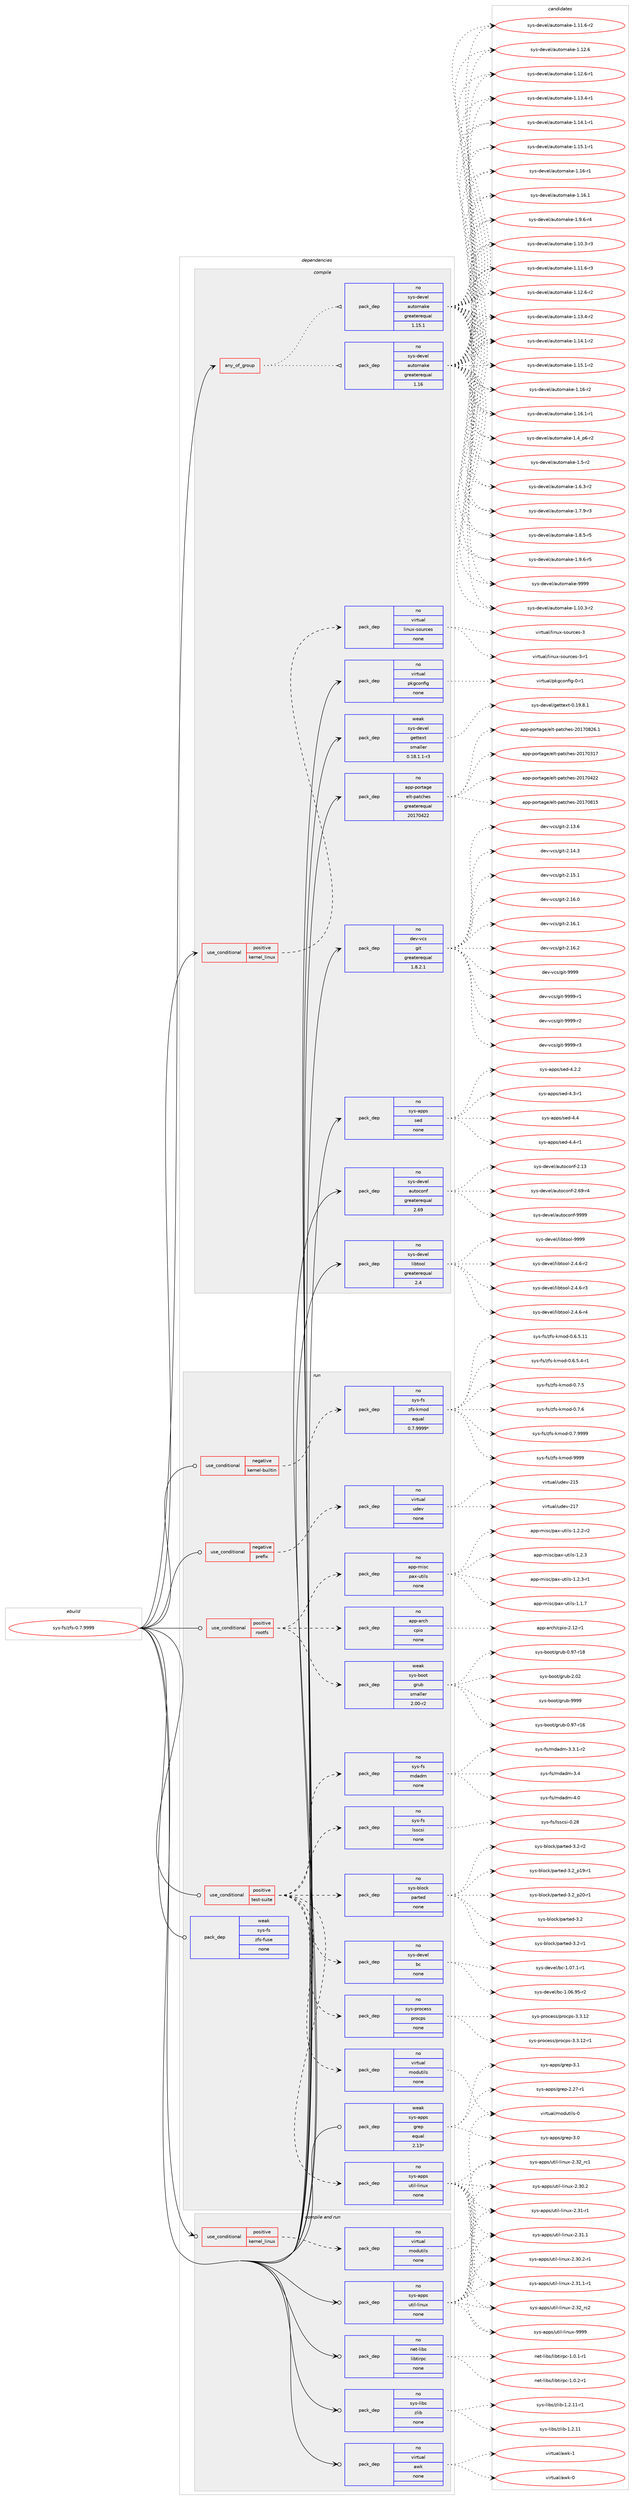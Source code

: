 digraph prolog {

# *************
# Graph options
# *************

newrank=true;
concentrate=true;
compound=true;
graph [rankdir=LR,fontname=Helvetica,fontsize=10,ranksep=1.5];#, ranksep=2.5, nodesep=0.2];
edge  [arrowhead=vee];
node  [fontname=Helvetica,fontsize=10];

# **********
# The ebuild
# **********

subgraph cluster_leftcol {
color=gray;
rank=same;
label=<<i>ebuild</i>>;
id [label="sys-fs/zfs-0.7.9999", color=red, width=4, href="../sys-fs/zfs-0.7.9999.svg"];
}

# ****************
# The dependencies
# ****************

subgraph cluster_midcol {
color=gray;
label=<<i>dependencies</i>>;
subgraph cluster_compile {
fillcolor="#eeeeee";
style=filled;
label=<<i>compile</i>>;
subgraph any49 {
dependency6615 [label=<<TABLE BORDER="0" CELLBORDER="1" CELLSPACING="0" CELLPADDING="4"><TR><TD CELLPADDING="10">any_of_group</TD></TR></TABLE>>, shape=none, color=red];subgraph pack5903 {
dependency6616 [label=<<TABLE BORDER="0" CELLBORDER="1" CELLSPACING="0" CELLPADDING="4" WIDTH="220"><TR><TD ROWSPAN="6" CELLPADDING="30">pack_dep</TD></TR><TR><TD WIDTH="110">no</TD></TR><TR><TD>sys-devel</TD></TR><TR><TD>automake</TD></TR><TR><TD>greaterequal</TD></TR><TR><TD>1.16</TD></TR></TABLE>>, shape=none, color=blue];
}
dependency6615:e -> dependency6616:w [weight=20,style="dotted",arrowhead="oinv"];
subgraph pack5904 {
dependency6617 [label=<<TABLE BORDER="0" CELLBORDER="1" CELLSPACING="0" CELLPADDING="4" WIDTH="220"><TR><TD ROWSPAN="6" CELLPADDING="30">pack_dep</TD></TR><TR><TD WIDTH="110">no</TD></TR><TR><TD>sys-devel</TD></TR><TR><TD>automake</TD></TR><TR><TD>greaterequal</TD></TR><TR><TD>1.15.1</TD></TR></TABLE>>, shape=none, color=blue];
}
dependency6615:e -> dependency6617:w [weight=20,style="dotted",arrowhead="oinv"];
}
id:e -> dependency6615:w [weight=20,style="solid",arrowhead="vee"];
subgraph cond664 {
dependency6618 [label=<<TABLE BORDER="0" CELLBORDER="1" CELLSPACING="0" CELLPADDING="4"><TR><TD ROWSPAN="3" CELLPADDING="10">use_conditional</TD></TR><TR><TD>positive</TD></TR><TR><TD>kernel_linux</TD></TR></TABLE>>, shape=none, color=red];
subgraph pack5905 {
dependency6619 [label=<<TABLE BORDER="0" CELLBORDER="1" CELLSPACING="0" CELLPADDING="4" WIDTH="220"><TR><TD ROWSPAN="6" CELLPADDING="30">pack_dep</TD></TR><TR><TD WIDTH="110">no</TD></TR><TR><TD>virtual</TD></TR><TR><TD>linux-sources</TD></TR><TR><TD>none</TD></TR><TR><TD></TD></TR></TABLE>>, shape=none, color=blue];
}
dependency6618:e -> dependency6619:w [weight=20,style="dashed",arrowhead="vee"];
}
id:e -> dependency6618:w [weight=20,style="solid",arrowhead="vee"];
subgraph pack5906 {
dependency6620 [label=<<TABLE BORDER="0" CELLBORDER="1" CELLSPACING="0" CELLPADDING="4" WIDTH="220"><TR><TD ROWSPAN="6" CELLPADDING="30">pack_dep</TD></TR><TR><TD WIDTH="110">no</TD></TR><TR><TD>app-portage</TD></TR><TR><TD>elt-patches</TD></TR><TR><TD>greaterequal</TD></TR><TR><TD>20170422</TD></TR></TABLE>>, shape=none, color=blue];
}
id:e -> dependency6620:w [weight=20,style="solid",arrowhead="vee"];
subgraph pack5907 {
dependency6621 [label=<<TABLE BORDER="0" CELLBORDER="1" CELLSPACING="0" CELLPADDING="4" WIDTH="220"><TR><TD ROWSPAN="6" CELLPADDING="30">pack_dep</TD></TR><TR><TD WIDTH="110">no</TD></TR><TR><TD>dev-vcs</TD></TR><TR><TD>git</TD></TR><TR><TD>greaterequal</TD></TR><TR><TD>1.8.2.1</TD></TR></TABLE>>, shape=none, color=blue];
}
id:e -> dependency6621:w [weight=20,style="solid",arrowhead="vee"];
subgraph pack5908 {
dependency6622 [label=<<TABLE BORDER="0" CELLBORDER="1" CELLSPACING="0" CELLPADDING="4" WIDTH="220"><TR><TD ROWSPAN="6" CELLPADDING="30">pack_dep</TD></TR><TR><TD WIDTH="110">no</TD></TR><TR><TD>sys-apps</TD></TR><TR><TD>sed</TD></TR><TR><TD>none</TD></TR><TR><TD></TD></TR></TABLE>>, shape=none, color=blue];
}
id:e -> dependency6622:w [weight=20,style="solid",arrowhead="vee"];
subgraph pack5909 {
dependency6623 [label=<<TABLE BORDER="0" CELLBORDER="1" CELLSPACING="0" CELLPADDING="4" WIDTH="220"><TR><TD ROWSPAN="6" CELLPADDING="30">pack_dep</TD></TR><TR><TD WIDTH="110">no</TD></TR><TR><TD>sys-devel</TD></TR><TR><TD>autoconf</TD></TR><TR><TD>greaterequal</TD></TR><TR><TD>2.69</TD></TR></TABLE>>, shape=none, color=blue];
}
id:e -> dependency6623:w [weight=20,style="solid",arrowhead="vee"];
subgraph pack5910 {
dependency6624 [label=<<TABLE BORDER="0" CELLBORDER="1" CELLSPACING="0" CELLPADDING="4" WIDTH="220"><TR><TD ROWSPAN="6" CELLPADDING="30">pack_dep</TD></TR><TR><TD WIDTH="110">no</TD></TR><TR><TD>sys-devel</TD></TR><TR><TD>libtool</TD></TR><TR><TD>greaterequal</TD></TR><TR><TD>2.4</TD></TR></TABLE>>, shape=none, color=blue];
}
id:e -> dependency6624:w [weight=20,style="solid",arrowhead="vee"];
subgraph pack5911 {
dependency6625 [label=<<TABLE BORDER="0" CELLBORDER="1" CELLSPACING="0" CELLPADDING="4" WIDTH="220"><TR><TD ROWSPAN="6" CELLPADDING="30">pack_dep</TD></TR><TR><TD WIDTH="110">no</TD></TR><TR><TD>virtual</TD></TR><TR><TD>pkgconfig</TD></TR><TR><TD>none</TD></TR><TR><TD></TD></TR></TABLE>>, shape=none, color=blue];
}
id:e -> dependency6625:w [weight=20,style="solid",arrowhead="vee"];
subgraph pack5912 {
dependency6626 [label=<<TABLE BORDER="0" CELLBORDER="1" CELLSPACING="0" CELLPADDING="4" WIDTH="220"><TR><TD ROWSPAN="6" CELLPADDING="30">pack_dep</TD></TR><TR><TD WIDTH="110">weak</TD></TR><TR><TD>sys-devel</TD></TR><TR><TD>gettext</TD></TR><TR><TD>smaller</TD></TR><TR><TD>0.18.1.1-r3</TD></TR></TABLE>>, shape=none, color=blue];
}
id:e -> dependency6626:w [weight=20,style="solid",arrowhead="vee"];
}
subgraph cluster_compileandrun {
fillcolor="#eeeeee";
style=filled;
label=<<i>compile and run</i>>;
subgraph cond665 {
dependency6627 [label=<<TABLE BORDER="0" CELLBORDER="1" CELLSPACING="0" CELLPADDING="4"><TR><TD ROWSPAN="3" CELLPADDING="10">use_conditional</TD></TR><TR><TD>positive</TD></TR><TR><TD>kernel_linux</TD></TR></TABLE>>, shape=none, color=red];
subgraph pack5913 {
dependency6628 [label=<<TABLE BORDER="0" CELLBORDER="1" CELLSPACING="0" CELLPADDING="4" WIDTH="220"><TR><TD ROWSPAN="6" CELLPADDING="30">pack_dep</TD></TR><TR><TD WIDTH="110">no</TD></TR><TR><TD>virtual</TD></TR><TR><TD>modutils</TD></TR><TR><TD>none</TD></TR><TR><TD></TD></TR></TABLE>>, shape=none, color=blue];
}
dependency6627:e -> dependency6628:w [weight=20,style="dashed",arrowhead="vee"];
}
id:e -> dependency6627:w [weight=20,style="solid",arrowhead="odotvee"];
subgraph pack5914 {
dependency6629 [label=<<TABLE BORDER="0" CELLBORDER="1" CELLSPACING="0" CELLPADDING="4" WIDTH="220"><TR><TD ROWSPAN="6" CELLPADDING="30">pack_dep</TD></TR><TR><TD WIDTH="110">no</TD></TR><TR><TD>net-libs</TD></TR><TR><TD>libtirpc</TD></TR><TR><TD>none</TD></TR><TR><TD></TD></TR></TABLE>>, shape=none, color=blue];
}
id:e -> dependency6629:w [weight=20,style="solid",arrowhead="odotvee"];
subgraph pack5915 {
dependency6630 [label=<<TABLE BORDER="0" CELLBORDER="1" CELLSPACING="0" CELLPADDING="4" WIDTH="220"><TR><TD ROWSPAN="6" CELLPADDING="30">pack_dep</TD></TR><TR><TD WIDTH="110">no</TD></TR><TR><TD>sys-apps</TD></TR><TR><TD>util-linux</TD></TR><TR><TD>none</TD></TR><TR><TD></TD></TR></TABLE>>, shape=none, color=blue];
}
id:e -> dependency6630:w [weight=20,style="solid",arrowhead="odotvee"];
subgraph pack5916 {
dependency6631 [label=<<TABLE BORDER="0" CELLBORDER="1" CELLSPACING="0" CELLPADDING="4" WIDTH="220"><TR><TD ROWSPAN="6" CELLPADDING="30">pack_dep</TD></TR><TR><TD WIDTH="110">no</TD></TR><TR><TD>sys-libs</TD></TR><TR><TD>zlib</TD></TR><TR><TD>none</TD></TR><TR><TD></TD></TR></TABLE>>, shape=none, color=blue];
}
id:e -> dependency6631:w [weight=20,style="solid",arrowhead="odotvee"];
subgraph pack5917 {
dependency6632 [label=<<TABLE BORDER="0" CELLBORDER="1" CELLSPACING="0" CELLPADDING="4" WIDTH="220"><TR><TD ROWSPAN="6" CELLPADDING="30">pack_dep</TD></TR><TR><TD WIDTH="110">no</TD></TR><TR><TD>virtual</TD></TR><TR><TD>awk</TD></TR><TR><TD>none</TD></TR><TR><TD></TD></TR></TABLE>>, shape=none, color=blue];
}
id:e -> dependency6632:w [weight=20,style="solid",arrowhead="odotvee"];
}
subgraph cluster_run {
fillcolor="#eeeeee";
style=filled;
label=<<i>run</i>>;
subgraph cond666 {
dependency6633 [label=<<TABLE BORDER="0" CELLBORDER="1" CELLSPACING="0" CELLPADDING="4"><TR><TD ROWSPAN="3" CELLPADDING="10">use_conditional</TD></TR><TR><TD>negative</TD></TR><TR><TD>kernel-builtin</TD></TR></TABLE>>, shape=none, color=red];
subgraph pack5918 {
dependency6634 [label=<<TABLE BORDER="0" CELLBORDER="1" CELLSPACING="0" CELLPADDING="4" WIDTH="220"><TR><TD ROWSPAN="6" CELLPADDING="30">pack_dep</TD></TR><TR><TD WIDTH="110">no</TD></TR><TR><TD>sys-fs</TD></TR><TR><TD>zfs-kmod</TD></TR><TR><TD>equal</TD></TR><TR><TD>0.7.9999*</TD></TR></TABLE>>, shape=none, color=blue];
}
dependency6633:e -> dependency6634:w [weight=20,style="dashed",arrowhead="vee"];
}
id:e -> dependency6633:w [weight=20,style="solid",arrowhead="odot"];
subgraph cond667 {
dependency6635 [label=<<TABLE BORDER="0" CELLBORDER="1" CELLSPACING="0" CELLPADDING="4"><TR><TD ROWSPAN="3" CELLPADDING="10">use_conditional</TD></TR><TR><TD>negative</TD></TR><TR><TD>prefix</TD></TR></TABLE>>, shape=none, color=red];
subgraph pack5919 {
dependency6636 [label=<<TABLE BORDER="0" CELLBORDER="1" CELLSPACING="0" CELLPADDING="4" WIDTH="220"><TR><TD ROWSPAN="6" CELLPADDING="30">pack_dep</TD></TR><TR><TD WIDTH="110">no</TD></TR><TR><TD>virtual</TD></TR><TR><TD>udev</TD></TR><TR><TD>none</TD></TR><TR><TD></TD></TR></TABLE>>, shape=none, color=blue];
}
dependency6635:e -> dependency6636:w [weight=20,style="dashed",arrowhead="vee"];
}
id:e -> dependency6635:w [weight=20,style="solid",arrowhead="odot"];
subgraph cond668 {
dependency6637 [label=<<TABLE BORDER="0" CELLBORDER="1" CELLSPACING="0" CELLPADDING="4"><TR><TD ROWSPAN="3" CELLPADDING="10">use_conditional</TD></TR><TR><TD>positive</TD></TR><TR><TD>rootfs</TD></TR></TABLE>>, shape=none, color=red];
subgraph pack5920 {
dependency6638 [label=<<TABLE BORDER="0" CELLBORDER="1" CELLSPACING="0" CELLPADDING="4" WIDTH="220"><TR><TD ROWSPAN="6" CELLPADDING="30">pack_dep</TD></TR><TR><TD WIDTH="110">no</TD></TR><TR><TD>app-arch</TD></TR><TR><TD>cpio</TD></TR><TR><TD>none</TD></TR><TR><TD></TD></TR></TABLE>>, shape=none, color=blue];
}
dependency6637:e -> dependency6638:w [weight=20,style="dashed",arrowhead="vee"];
subgraph pack5921 {
dependency6639 [label=<<TABLE BORDER="0" CELLBORDER="1" CELLSPACING="0" CELLPADDING="4" WIDTH="220"><TR><TD ROWSPAN="6" CELLPADDING="30">pack_dep</TD></TR><TR><TD WIDTH="110">no</TD></TR><TR><TD>app-misc</TD></TR><TR><TD>pax-utils</TD></TR><TR><TD>none</TD></TR><TR><TD></TD></TR></TABLE>>, shape=none, color=blue];
}
dependency6637:e -> dependency6639:w [weight=20,style="dashed",arrowhead="vee"];
subgraph pack5922 {
dependency6640 [label=<<TABLE BORDER="0" CELLBORDER="1" CELLSPACING="0" CELLPADDING="4" WIDTH="220"><TR><TD ROWSPAN="6" CELLPADDING="30">pack_dep</TD></TR><TR><TD WIDTH="110">weak</TD></TR><TR><TD>sys-boot</TD></TR><TR><TD>grub</TD></TR><TR><TD>smaller</TD></TR><TR><TD>2.00-r2</TD></TR></TABLE>>, shape=none, color=blue];
}
dependency6637:e -> dependency6640:w [weight=20,style="dashed",arrowhead="vee"];
}
id:e -> dependency6637:w [weight=20,style="solid",arrowhead="odot"];
subgraph cond669 {
dependency6641 [label=<<TABLE BORDER="0" CELLBORDER="1" CELLSPACING="0" CELLPADDING="4"><TR><TD ROWSPAN="3" CELLPADDING="10">use_conditional</TD></TR><TR><TD>positive</TD></TR><TR><TD>test-suite</TD></TR></TABLE>>, shape=none, color=red];
subgraph pack5923 {
dependency6642 [label=<<TABLE BORDER="0" CELLBORDER="1" CELLSPACING="0" CELLPADDING="4" WIDTH="220"><TR><TD ROWSPAN="6" CELLPADDING="30">pack_dep</TD></TR><TR><TD WIDTH="110">no</TD></TR><TR><TD>sys-apps</TD></TR><TR><TD>util-linux</TD></TR><TR><TD>none</TD></TR><TR><TD></TD></TR></TABLE>>, shape=none, color=blue];
}
dependency6641:e -> dependency6642:w [weight=20,style="dashed",arrowhead="vee"];
subgraph pack5924 {
dependency6643 [label=<<TABLE BORDER="0" CELLBORDER="1" CELLSPACING="0" CELLPADDING="4" WIDTH="220"><TR><TD ROWSPAN="6" CELLPADDING="30">pack_dep</TD></TR><TR><TD WIDTH="110">no</TD></TR><TR><TD>sys-devel</TD></TR><TR><TD>bc</TD></TR><TR><TD>none</TD></TR><TR><TD></TD></TR></TABLE>>, shape=none, color=blue];
}
dependency6641:e -> dependency6643:w [weight=20,style="dashed",arrowhead="vee"];
subgraph pack5925 {
dependency6644 [label=<<TABLE BORDER="0" CELLBORDER="1" CELLSPACING="0" CELLPADDING="4" WIDTH="220"><TR><TD ROWSPAN="6" CELLPADDING="30">pack_dep</TD></TR><TR><TD WIDTH="110">no</TD></TR><TR><TD>sys-block</TD></TR><TR><TD>parted</TD></TR><TR><TD>none</TD></TR><TR><TD></TD></TR></TABLE>>, shape=none, color=blue];
}
dependency6641:e -> dependency6644:w [weight=20,style="dashed",arrowhead="vee"];
subgraph pack5926 {
dependency6645 [label=<<TABLE BORDER="0" CELLBORDER="1" CELLSPACING="0" CELLPADDING="4" WIDTH="220"><TR><TD ROWSPAN="6" CELLPADDING="30">pack_dep</TD></TR><TR><TD WIDTH="110">no</TD></TR><TR><TD>sys-fs</TD></TR><TR><TD>lsscsi</TD></TR><TR><TD>none</TD></TR><TR><TD></TD></TR></TABLE>>, shape=none, color=blue];
}
dependency6641:e -> dependency6645:w [weight=20,style="dashed",arrowhead="vee"];
subgraph pack5927 {
dependency6646 [label=<<TABLE BORDER="0" CELLBORDER="1" CELLSPACING="0" CELLPADDING="4" WIDTH="220"><TR><TD ROWSPAN="6" CELLPADDING="30">pack_dep</TD></TR><TR><TD WIDTH="110">no</TD></TR><TR><TD>sys-fs</TD></TR><TR><TD>mdadm</TD></TR><TR><TD>none</TD></TR><TR><TD></TD></TR></TABLE>>, shape=none, color=blue];
}
dependency6641:e -> dependency6646:w [weight=20,style="dashed",arrowhead="vee"];
subgraph pack5928 {
dependency6647 [label=<<TABLE BORDER="0" CELLBORDER="1" CELLSPACING="0" CELLPADDING="4" WIDTH="220"><TR><TD ROWSPAN="6" CELLPADDING="30">pack_dep</TD></TR><TR><TD WIDTH="110">no</TD></TR><TR><TD>sys-process</TD></TR><TR><TD>procps</TD></TR><TR><TD>none</TD></TR><TR><TD></TD></TR></TABLE>>, shape=none, color=blue];
}
dependency6641:e -> dependency6647:w [weight=20,style="dashed",arrowhead="vee"];
subgraph pack5929 {
dependency6648 [label=<<TABLE BORDER="0" CELLBORDER="1" CELLSPACING="0" CELLPADDING="4" WIDTH="220"><TR><TD ROWSPAN="6" CELLPADDING="30">pack_dep</TD></TR><TR><TD WIDTH="110">no</TD></TR><TR><TD>virtual</TD></TR><TR><TD>modutils</TD></TR><TR><TD>none</TD></TR><TR><TD></TD></TR></TABLE>>, shape=none, color=blue];
}
dependency6641:e -> dependency6648:w [weight=20,style="dashed",arrowhead="vee"];
}
id:e -> dependency6641:w [weight=20,style="solid",arrowhead="odot"];
subgraph pack5930 {
dependency6649 [label=<<TABLE BORDER="0" CELLBORDER="1" CELLSPACING="0" CELLPADDING="4" WIDTH="220"><TR><TD ROWSPAN="6" CELLPADDING="30">pack_dep</TD></TR><TR><TD WIDTH="110">weak</TD></TR><TR><TD>sys-apps</TD></TR><TR><TD>grep</TD></TR><TR><TD>equal</TD></TR><TR><TD>2.13*</TD></TR></TABLE>>, shape=none, color=blue];
}
id:e -> dependency6649:w [weight=20,style="solid",arrowhead="odot"];
subgraph pack5931 {
dependency6650 [label=<<TABLE BORDER="0" CELLBORDER="1" CELLSPACING="0" CELLPADDING="4" WIDTH="220"><TR><TD ROWSPAN="6" CELLPADDING="30">pack_dep</TD></TR><TR><TD WIDTH="110">weak</TD></TR><TR><TD>sys-fs</TD></TR><TR><TD>zfs-fuse</TD></TR><TR><TD>none</TD></TR><TR><TD></TD></TR></TABLE>>, shape=none, color=blue];
}
id:e -> dependency6650:w [weight=20,style="solid",arrowhead="odot"];
}
}

# **************
# The candidates
# **************

subgraph cluster_choices {
rank=same;
color=gray;
label=<<i>candidates</i>>;

subgraph choice5903 {
color=black;
nodesep=1;
choice11512111545100101118101108479711711611110997107101454946494846514511450 [label="sys-devel/automake-1.10.3-r2", color=red, width=4,href="../sys-devel/automake-1.10.3-r2.svg"];
choice11512111545100101118101108479711711611110997107101454946494946544511450 [label="sys-devel/automake-1.11.6-r2", color=red, width=4,href="../sys-devel/automake-1.11.6-r2.svg"];
choice1151211154510010111810110847971171161111099710710145494649504654 [label="sys-devel/automake-1.12.6", color=red, width=4,href="../sys-devel/automake-1.12.6.svg"];
choice11512111545100101118101108479711711611110997107101454946495046544511449 [label="sys-devel/automake-1.12.6-r1", color=red, width=4,href="../sys-devel/automake-1.12.6-r1.svg"];
choice11512111545100101118101108479711711611110997107101454946495146524511449 [label="sys-devel/automake-1.13.4-r1", color=red, width=4,href="../sys-devel/automake-1.13.4-r1.svg"];
choice11512111545100101118101108479711711611110997107101454946495246494511449 [label="sys-devel/automake-1.14.1-r1", color=red, width=4,href="../sys-devel/automake-1.14.1-r1.svg"];
choice11512111545100101118101108479711711611110997107101454946495346494511449 [label="sys-devel/automake-1.15.1-r1", color=red, width=4,href="../sys-devel/automake-1.15.1-r1.svg"];
choice1151211154510010111810110847971171161111099710710145494649544511449 [label="sys-devel/automake-1.16-r1", color=red, width=4,href="../sys-devel/automake-1.16-r1.svg"];
choice1151211154510010111810110847971171161111099710710145494649544649 [label="sys-devel/automake-1.16.1", color=red, width=4,href="../sys-devel/automake-1.16.1.svg"];
choice115121115451001011181011084797117116111109971071014549465746544511452 [label="sys-devel/automake-1.9.6-r4", color=red, width=4,href="../sys-devel/automake-1.9.6-r4.svg"];
choice11512111545100101118101108479711711611110997107101454946494846514511451 [label="sys-devel/automake-1.10.3-r3", color=red, width=4,href="../sys-devel/automake-1.10.3-r3.svg"];
choice11512111545100101118101108479711711611110997107101454946494946544511451 [label="sys-devel/automake-1.11.6-r3", color=red, width=4,href="../sys-devel/automake-1.11.6-r3.svg"];
choice11512111545100101118101108479711711611110997107101454946495046544511450 [label="sys-devel/automake-1.12.6-r2", color=red, width=4,href="../sys-devel/automake-1.12.6-r2.svg"];
choice11512111545100101118101108479711711611110997107101454946495146524511450 [label="sys-devel/automake-1.13.4-r2", color=red, width=4,href="../sys-devel/automake-1.13.4-r2.svg"];
choice11512111545100101118101108479711711611110997107101454946495246494511450 [label="sys-devel/automake-1.14.1-r2", color=red, width=4,href="../sys-devel/automake-1.14.1-r2.svg"];
choice11512111545100101118101108479711711611110997107101454946495346494511450 [label="sys-devel/automake-1.15.1-r2", color=red, width=4,href="../sys-devel/automake-1.15.1-r2.svg"];
choice1151211154510010111810110847971171161111099710710145494649544511450 [label="sys-devel/automake-1.16-r2", color=red, width=4,href="../sys-devel/automake-1.16-r2.svg"];
choice11512111545100101118101108479711711611110997107101454946495446494511449 [label="sys-devel/automake-1.16.1-r1", color=red, width=4,href="../sys-devel/automake-1.16.1-r1.svg"];
choice115121115451001011181011084797117116111109971071014549465295112544511450 [label="sys-devel/automake-1.4_p6-r2", color=red, width=4,href="../sys-devel/automake-1.4_p6-r2.svg"];
choice11512111545100101118101108479711711611110997107101454946534511450 [label="sys-devel/automake-1.5-r2", color=red, width=4,href="../sys-devel/automake-1.5-r2.svg"];
choice115121115451001011181011084797117116111109971071014549465446514511450 [label="sys-devel/automake-1.6.3-r2", color=red, width=4,href="../sys-devel/automake-1.6.3-r2.svg"];
choice115121115451001011181011084797117116111109971071014549465546574511451 [label="sys-devel/automake-1.7.9-r3", color=red, width=4,href="../sys-devel/automake-1.7.9-r3.svg"];
choice115121115451001011181011084797117116111109971071014549465646534511453 [label="sys-devel/automake-1.8.5-r5", color=red, width=4,href="../sys-devel/automake-1.8.5-r5.svg"];
choice115121115451001011181011084797117116111109971071014549465746544511453 [label="sys-devel/automake-1.9.6-r5", color=red, width=4,href="../sys-devel/automake-1.9.6-r5.svg"];
choice115121115451001011181011084797117116111109971071014557575757 [label="sys-devel/automake-9999", color=red, width=4,href="../sys-devel/automake-9999.svg"];
dependency6616:e -> choice11512111545100101118101108479711711611110997107101454946494846514511450:w [style=dotted,weight="100"];
dependency6616:e -> choice11512111545100101118101108479711711611110997107101454946494946544511450:w [style=dotted,weight="100"];
dependency6616:e -> choice1151211154510010111810110847971171161111099710710145494649504654:w [style=dotted,weight="100"];
dependency6616:e -> choice11512111545100101118101108479711711611110997107101454946495046544511449:w [style=dotted,weight="100"];
dependency6616:e -> choice11512111545100101118101108479711711611110997107101454946495146524511449:w [style=dotted,weight="100"];
dependency6616:e -> choice11512111545100101118101108479711711611110997107101454946495246494511449:w [style=dotted,weight="100"];
dependency6616:e -> choice11512111545100101118101108479711711611110997107101454946495346494511449:w [style=dotted,weight="100"];
dependency6616:e -> choice1151211154510010111810110847971171161111099710710145494649544511449:w [style=dotted,weight="100"];
dependency6616:e -> choice1151211154510010111810110847971171161111099710710145494649544649:w [style=dotted,weight="100"];
dependency6616:e -> choice115121115451001011181011084797117116111109971071014549465746544511452:w [style=dotted,weight="100"];
dependency6616:e -> choice11512111545100101118101108479711711611110997107101454946494846514511451:w [style=dotted,weight="100"];
dependency6616:e -> choice11512111545100101118101108479711711611110997107101454946494946544511451:w [style=dotted,weight="100"];
dependency6616:e -> choice11512111545100101118101108479711711611110997107101454946495046544511450:w [style=dotted,weight="100"];
dependency6616:e -> choice11512111545100101118101108479711711611110997107101454946495146524511450:w [style=dotted,weight="100"];
dependency6616:e -> choice11512111545100101118101108479711711611110997107101454946495246494511450:w [style=dotted,weight="100"];
dependency6616:e -> choice11512111545100101118101108479711711611110997107101454946495346494511450:w [style=dotted,weight="100"];
dependency6616:e -> choice1151211154510010111810110847971171161111099710710145494649544511450:w [style=dotted,weight="100"];
dependency6616:e -> choice11512111545100101118101108479711711611110997107101454946495446494511449:w [style=dotted,weight="100"];
dependency6616:e -> choice115121115451001011181011084797117116111109971071014549465295112544511450:w [style=dotted,weight="100"];
dependency6616:e -> choice11512111545100101118101108479711711611110997107101454946534511450:w [style=dotted,weight="100"];
dependency6616:e -> choice115121115451001011181011084797117116111109971071014549465446514511450:w [style=dotted,weight="100"];
dependency6616:e -> choice115121115451001011181011084797117116111109971071014549465546574511451:w [style=dotted,weight="100"];
dependency6616:e -> choice115121115451001011181011084797117116111109971071014549465646534511453:w [style=dotted,weight="100"];
dependency6616:e -> choice115121115451001011181011084797117116111109971071014549465746544511453:w [style=dotted,weight="100"];
dependency6616:e -> choice115121115451001011181011084797117116111109971071014557575757:w [style=dotted,weight="100"];
}
subgraph choice5904 {
color=black;
nodesep=1;
choice11512111545100101118101108479711711611110997107101454946494846514511450 [label="sys-devel/automake-1.10.3-r2", color=red, width=4,href="../sys-devel/automake-1.10.3-r2.svg"];
choice11512111545100101118101108479711711611110997107101454946494946544511450 [label="sys-devel/automake-1.11.6-r2", color=red, width=4,href="../sys-devel/automake-1.11.6-r2.svg"];
choice1151211154510010111810110847971171161111099710710145494649504654 [label="sys-devel/automake-1.12.6", color=red, width=4,href="../sys-devel/automake-1.12.6.svg"];
choice11512111545100101118101108479711711611110997107101454946495046544511449 [label="sys-devel/automake-1.12.6-r1", color=red, width=4,href="../sys-devel/automake-1.12.6-r1.svg"];
choice11512111545100101118101108479711711611110997107101454946495146524511449 [label="sys-devel/automake-1.13.4-r1", color=red, width=4,href="../sys-devel/automake-1.13.4-r1.svg"];
choice11512111545100101118101108479711711611110997107101454946495246494511449 [label="sys-devel/automake-1.14.1-r1", color=red, width=4,href="../sys-devel/automake-1.14.1-r1.svg"];
choice11512111545100101118101108479711711611110997107101454946495346494511449 [label="sys-devel/automake-1.15.1-r1", color=red, width=4,href="../sys-devel/automake-1.15.1-r1.svg"];
choice1151211154510010111810110847971171161111099710710145494649544511449 [label="sys-devel/automake-1.16-r1", color=red, width=4,href="../sys-devel/automake-1.16-r1.svg"];
choice1151211154510010111810110847971171161111099710710145494649544649 [label="sys-devel/automake-1.16.1", color=red, width=4,href="../sys-devel/automake-1.16.1.svg"];
choice115121115451001011181011084797117116111109971071014549465746544511452 [label="sys-devel/automake-1.9.6-r4", color=red, width=4,href="../sys-devel/automake-1.9.6-r4.svg"];
choice11512111545100101118101108479711711611110997107101454946494846514511451 [label="sys-devel/automake-1.10.3-r3", color=red, width=4,href="../sys-devel/automake-1.10.3-r3.svg"];
choice11512111545100101118101108479711711611110997107101454946494946544511451 [label="sys-devel/automake-1.11.6-r3", color=red, width=4,href="../sys-devel/automake-1.11.6-r3.svg"];
choice11512111545100101118101108479711711611110997107101454946495046544511450 [label="sys-devel/automake-1.12.6-r2", color=red, width=4,href="../sys-devel/automake-1.12.6-r2.svg"];
choice11512111545100101118101108479711711611110997107101454946495146524511450 [label="sys-devel/automake-1.13.4-r2", color=red, width=4,href="../sys-devel/automake-1.13.4-r2.svg"];
choice11512111545100101118101108479711711611110997107101454946495246494511450 [label="sys-devel/automake-1.14.1-r2", color=red, width=4,href="../sys-devel/automake-1.14.1-r2.svg"];
choice11512111545100101118101108479711711611110997107101454946495346494511450 [label="sys-devel/automake-1.15.1-r2", color=red, width=4,href="../sys-devel/automake-1.15.1-r2.svg"];
choice1151211154510010111810110847971171161111099710710145494649544511450 [label="sys-devel/automake-1.16-r2", color=red, width=4,href="../sys-devel/automake-1.16-r2.svg"];
choice11512111545100101118101108479711711611110997107101454946495446494511449 [label="sys-devel/automake-1.16.1-r1", color=red, width=4,href="../sys-devel/automake-1.16.1-r1.svg"];
choice115121115451001011181011084797117116111109971071014549465295112544511450 [label="sys-devel/automake-1.4_p6-r2", color=red, width=4,href="../sys-devel/automake-1.4_p6-r2.svg"];
choice11512111545100101118101108479711711611110997107101454946534511450 [label="sys-devel/automake-1.5-r2", color=red, width=4,href="../sys-devel/automake-1.5-r2.svg"];
choice115121115451001011181011084797117116111109971071014549465446514511450 [label="sys-devel/automake-1.6.3-r2", color=red, width=4,href="../sys-devel/automake-1.6.3-r2.svg"];
choice115121115451001011181011084797117116111109971071014549465546574511451 [label="sys-devel/automake-1.7.9-r3", color=red, width=4,href="../sys-devel/automake-1.7.9-r3.svg"];
choice115121115451001011181011084797117116111109971071014549465646534511453 [label="sys-devel/automake-1.8.5-r5", color=red, width=4,href="../sys-devel/automake-1.8.5-r5.svg"];
choice115121115451001011181011084797117116111109971071014549465746544511453 [label="sys-devel/automake-1.9.6-r5", color=red, width=4,href="../sys-devel/automake-1.9.6-r5.svg"];
choice115121115451001011181011084797117116111109971071014557575757 [label="sys-devel/automake-9999", color=red, width=4,href="../sys-devel/automake-9999.svg"];
dependency6617:e -> choice11512111545100101118101108479711711611110997107101454946494846514511450:w [style=dotted,weight="100"];
dependency6617:e -> choice11512111545100101118101108479711711611110997107101454946494946544511450:w [style=dotted,weight="100"];
dependency6617:e -> choice1151211154510010111810110847971171161111099710710145494649504654:w [style=dotted,weight="100"];
dependency6617:e -> choice11512111545100101118101108479711711611110997107101454946495046544511449:w [style=dotted,weight="100"];
dependency6617:e -> choice11512111545100101118101108479711711611110997107101454946495146524511449:w [style=dotted,weight="100"];
dependency6617:e -> choice11512111545100101118101108479711711611110997107101454946495246494511449:w [style=dotted,weight="100"];
dependency6617:e -> choice11512111545100101118101108479711711611110997107101454946495346494511449:w [style=dotted,weight="100"];
dependency6617:e -> choice1151211154510010111810110847971171161111099710710145494649544511449:w [style=dotted,weight="100"];
dependency6617:e -> choice1151211154510010111810110847971171161111099710710145494649544649:w [style=dotted,weight="100"];
dependency6617:e -> choice115121115451001011181011084797117116111109971071014549465746544511452:w [style=dotted,weight="100"];
dependency6617:e -> choice11512111545100101118101108479711711611110997107101454946494846514511451:w [style=dotted,weight="100"];
dependency6617:e -> choice11512111545100101118101108479711711611110997107101454946494946544511451:w [style=dotted,weight="100"];
dependency6617:e -> choice11512111545100101118101108479711711611110997107101454946495046544511450:w [style=dotted,weight="100"];
dependency6617:e -> choice11512111545100101118101108479711711611110997107101454946495146524511450:w [style=dotted,weight="100"];
dependency6617:e -> choice11512111545100101118101108479711711611110997107101454946495246494511450:w [style=dotted,weight="100"];
dependency6617:e -> choice11512111545100101118101108479711711611110997107101454946495346494511450:w [style=dotted,weight="100"];
dependency6617:e -> choice1151211154510010111810110847971171161111099710710145494649544511450:w [style=dotted,weight="100"];
dependency6617:e -> choice11512111545100101118101108479711711611110997107101454946495446494511449:w [style=dotted,weight="100"];
dependency6617:e -> choice115121115451001011181011084797117116111109971071014549465295112544511450:w [style=dotted,weight="100"];
dependency6617:e -> choice11512111545100101118101108479711711611110997107101454946534511450:w [style=dotted,weight="100"];
dependency6617:e -> choice115121115451001011181011084797117116111109971071014549465446514511450:w [style=dotted,weight="100"];
dependency6617:e -> choice115121115451001011181011084797117116111109971071014549465546574511451:w [style=dotted,weight="100"];
dependency6617:e -> choice115121115451001011181011084797117116111109971071014549465646534511453:w [style=dotted,weight="100"];
dependency6617:e -> choice115121115451001011181011084797117116111109971071014549465746544511453:w [style=dotted,weight="100"];
dependency6617:e -> choice115121115451001011181011084797117116111109971071014557575757:w [style=dotted,weight="100"];
}
subgraph choice5905 {
color=black;
nodesep=1;
choice118105114116117971084710810511011712045115111117114991011154551 [label="virtual/linux-sources-3", color=red, width=4,href="../virtual/linux-sources-3.svg"];
choice1181051141161179710847108105110117120451151111171149910111545514511449 [label="virtual/linux-sources-3-r1", color=red, width=4,href="../virtual/linux-sources-3-r1.svg"];
dependency6619:e -> choice118105114116117971084710810511011712045115111117114991011154551:w [style=dotted,weight="100"];
dependency6619:e -> choice1181051141161179710847108105110117120451151111171149910111545514511449:w [style=dotted,weight="100"];
}
subgraph choice5906 {
color=black;
nodesep=1;
choice97112112451121111141169710310147101108116451129711699104101115455048495548514955 [label="app-portage/elt-patches-20170317", color=red, width=4,href="../app-portage/elt-patches-20170317.svg"];
choice97112112451121111141169710310147101108116451129711699104101115455048495548525050 [label="app-portage/elt-patches-20170422", color=red, width=4,href="../app-portage/elt-patches-20170422.svg"];
choice97112112451121111141169710310147101108116451129711699104101115455048495548564953 [label="app-portage/elt-patches-20170815", color=red, width=4,href="../app-portage/elt-patches-20170815.svg"];
choice971121124511211111411697103101471011081164511297116991041011154550484955485650544649 [label="app-portage/elt-patches-20170826.1", color=red, width=4,href="../app-portage/elt-patches-20170826.1.svg"];
dependency6620:e -> choice97112112451121111141169710310147101108116451129711699104101115455048495548514955:w [style=dotted,weight="100"];
dependency6620:e -> choice97112112451121111141169710310147101108116451129711699104101115455048495548525050:w [style=dotted,weight="100"];
dependency6620:e -> choice97112112451121111141169710310147101108116451129711699104101115455048495548564953:w [style=dotted,weight="100"];
dependency6620:e -> choice971121124511211111411697103101471011081164511297116991041011154550484955485650544649:w [style=dotted,weight="100"];
}
subgraph choice5907 {
color=black;
nodesep=1;
choice10010111845118991154710310511645504649514654 [label="dev-vcs/git-2.13.6", color=red, width=4,href="../dev-vcs/git-2.13.6.svg"];
choice10010111845118991154710310511645504649524651 [label="dev-vcs/git-2.14.3", color=red, width=4,href="../dev-vcs/git-2.14.3.svg"];
choice10010111845118991154710310511645504649534649 [label="dev-vcs/git-2.15.1", color=red, width=4,href="../dev-vcs/git-2.15.1.svg"];
choice10010111845118991154710310511645504649544648 [label="dev-vcs/git-2.16.0", color=red, width=4,href="../dev-vcs/git-2.16.0.svg"];
choice10010111845118991154710310511645504649544649 [label="dev-vcs/git-2.16.1", color=red, width=4,href="../dev-vcs/git-2.16.1.svg"];
choice10010111845118991154710310511645504649544650 [label="dev-vcs/git-2.16.2", color=red, width=4,href="../dev-vcs/git-2.16.2.svg"];
choice1001011184511899115471031051164557575757 [label="dev-vcs/git-9999", color=red, width=4,href="../dev-vcs/git-9999.svg"];
choice10010111845118991154710310511645575757574511449 [label="dev-vcs/git-9999-r1", color=red, width=4,href="../dev-vcs/git-9999-r1.svg"];
choice10010111845118991154710310511645575757574511450 [label="dev-vcs/git-9999-r2", color=red, width=4,href="../dev-vcs/git-9999-r2.svg"];
choice10010111845118991154710310511645575757574511451 [label="dev-vcs/git-9999-r3", color=red, width=4,href="../dev-vcs/git-9999-r3.svg"];
dependency6621:e -> choice10010111845118991154710310511645504649514654:w [style=dotted,weight="100"];
dependency6621:e -> choice10010111845118991154710310511645504649524651:w [style=dotted,weight="100"];
dependency6621:e -> choice10010111845118991154710310511645504649534649:w [style=dotted,weight="100"];
dependency6621:e -> choice10010111845118991154710310511645504649544648:w [style=dotted,weight="100"];
dependency6621:e -> choice10010111845118991154710310511645504649544649:w [style=dotted,weight="100"];
dependency6621:e -> choice10010111845118991154710310511645504649544650:w [style=dotted,weight="100"];
dependency6621:e -> choice1001011184511899115471031051164557575757:w [style=dotted,weight="100"];
dependency6621:e -> choice10010111845118991154710310511645575757574511449:w [style=dotted,weight="100"];
dependency6621:e -> choice10010111845118991154710310511645575757574511450:w [style=dotted,weight="100"];
dependency6621:e -> choice10010111845118991154710310511645575757574511451:w [style=dotted,weight="100"];
}
subgraph choice5908 {
color=black;
nodesep=1;
choice115121115459711211211547115101100455246504650 [label="sys-apps/sed-4.2.2", color=red, width=4,href="../sys-apps/sed-4.2.2.svg"];
choice115121115459711211211547115101100455246514511449 [label="sys-apps/sed-4.3-r1", color=red, width=4,href="../sys-apps/sed-4.3-r1.svg"];
choice11512111545971121121154711510110045524652 [label="sys-apps/sed-4.4", color=red, width=4,href="../sys-apps/sed-4.4.svg"];
choice115121115459711211211547115101100455246524511449 [label="sys-apps/sed-4.4-r1", color=red, width=4,href="../sys-apps/sed-4.4-r1.svg"];
dependency6622:e -> choice115121115459711211211547115101100455246504650:w [style=dotted,weight="100"];
dependency6622:e -> choice115121115459711211211547115101100455246514511449:w [style=dotted,weight="100"];
dependency6622:e -> choice11512111545971121121154711510110045524652:w [style=dotted,weight="100"];
dependency6622:e -> choice115121115459711211211547115101100455246524511449:w [style=dotted,weight="100"];
}
subgraph choice5909 {
color=black;
nodesep=1;
choice115121115451001011181011084797117116111991111101024550464951 [label="sys-devel/autoconf-2.13", color=red, width=4,href="../sys-devel/autoconf-2.13.svg"];
choice1151211154510010111810110847971171161119911111010245504654574511452 [label="sys-devel/autoconf-2.69-r4", color=red, width=4,href="../sys-devel/autoconf-2.69-r4.svg"];
choice115121115451001011181011084797117116111991111101024557575757 [label="sys-devel/autoconf-9999", color=red, width=4,href="../sys-devel/autoconf-9999.svg"];
dependency6623:e -> choice115121115451001011181011084797117116111991111101024550464951:w [style=dotted,weight="100"];
dependency6623:e -> choice1151211154510010111810110847971171161119911111010245504654574511452:w [style=dotted,weight="100"];
dependency6623:e -> choice115121115451001011181011084797117116111991111101024557575757:w [style=dotted,weight="100"];
}
subgraph choice5910 {
color=black;
nodesep=1;
choice1151211154510010111810110847108105981161111111084550465246544511450 [label="sys-devel/libtool-2.4.6-r2", color=red, width=4,href="../sys-devel/libtool-2.4.6-r2.svg"];
choice1151211154510010111810110847108105981161111111084550465246544511451 [label="sys-devel/libtool-2.4.6-r3", color=red, width=4,href="../sys-devel/libtool-2.4.6-r3.svg"];
choice1151211154510010111810110847108105981161111111084550465246544511452 [label="sys-devel/libtool-2.4.6-r4", color=red, width=4,href="../sys-devel/libtool-2.4.6-r4.svg"];
choice1151211154510010111810110847108105981161111111084557575757 [label="sys-devel/libtool-9999", color=red, width=4,href="../sys-devel/libtool-9999.svg"];
dependency6624:e -> choice1151211154510010111810110847108105981161111111084550465246544511450:w [style=dotted,weight="100"];
dependency6624:e -> choice1151211154510010111810110847108105981161111111084550465246544511451:w [style=dotted,weight="100"];
dependency6624:e -> choice1151211154510010111810110847108105981161111111084550465246544511452:w [style=dotted,weight="100"];
dependency6624:e -> choice1151211154510010111810110847108105981161111111084557575757:w [style=dotted,weight="100"];
}
subgraph choice5911 {
color=black;
nodesep=1;
choice11810511411611797108471121071039911111010210510345484511449 [label="virtual/pkgconfig-0-r1", color=red, width=4,href="../virtual/pkgconfig-0-r1.svg"];
dependency6625:e -> choice11810511411611797108471121071039911111010210510345484511449:w [style=dotted,weight="100"];
}
subgraph choice5912 {
color=black;
nodesep=1;
choice1151211154510010111810110847103101116116101120116454846495746564649 [label="sys-devel/gettext-0.19.8.1", color=red, width=4,href="../sys-devel/gettext-0.19.8.1.svg"];
dependency6626:e -> choice1151211154510010111810110847103101116116101120116454846495746564649:w [style=dotted,weight="100"];
}
subgraph choice5913 {
color=black;
nodesep=1;
choice11810511411611797108471091111001171161051081154548 [label="virtual/modutils-0", color=red, width=4,href="../virtual/modutils-0.svg"];
dependency6628:e -> choice11810511411611797108471091111001171161051081154548:w [style=dotted,weight="100"];
}
subgraph choice5914 {
color=black;
nodesep=1;
choice11010111645108105981154710810598116105114112994549464846494511449 [label="net-libs/libtirpc-1.0.1-r1", color=red, width=4,href="../net-libs/libtirpc-1.0.1-r1.svg"];
choice11010111645108105981154710810598116105114112994549464846504511449 [label="net-libs/libtirpc-1.0.2-r1", color=red, width=4,href="../net-libs/libtirpc-1.0.2-r1.svg"];
dependency6629:e -> choice11010111645108105981154710810598116105114112994549464846494511449:w [style=dotted,weight="100"];
dependency6629:e -> choice11010111645108105981154710810598116105114112994549464846504511449:w [style=dotted,weight="100"];
}
subgraph choice5915 {
color=black;
nodesep=1;
choice115121115459711211211547117116105108451081051101171204550465150951149949 [label="sys-apps/util-linux-2.32_rc1", color=red, width=4,href="../sys-apps/util-linux-2.32_rc1.svg"];
choice1151211154597112112115471171161051084510810511011712045504651484650 [label="sys-apps/util-linux-2.30.2", color=red, width=4,href="../sys-apps/util-linux-2.30.2.svg"];
choice1151211154597112112115471171161051084510810511011712045504651494511449 [label="sys-apps/util-linux-2.31-r1", color=red, width=4,href="../sys-apps/util-linux-2.31-r1.svg"];
choice1151211154597112112115471171161051084510810511011712045504651494649 [label="sys-apps/util-linux-2.31.1", color=red, width=4,href="../sys-apps/util-linux-2.31.1.svg"];
choice11512111545971121121154711711610510845108105110117120455046514846504511449 [label="sys-apps/util-linux-2.30.2-r1", color=red, width=4,href="../sys-apps/util-linux-2.30.2-r1.svg"];
choice11512111545971121121154711711610510845108105110117120455046514946494511449 [label="sys-apps/util-linux-2.31.1-r1", color=red, width=4,href="../sys-apps/util-linux-2.31.1-r1.svg"];
choice115121115459711211211547117116105108451081051101171204550465150951149950 [label="sys-apps/util-linux-2.32_rc2", color=red, width=4,href="../sys-apps/util-linux-2.32_rc2.svg"];
choice115121115459711211211547117116105108451081051101171204557575757 [label="sys-apps/util-linux-9999", color=red, width=4,href="../sys-apps/util-linux-9999.svg"];
dependency6630:e -> choice115121115459711211211547117116105108451081051101171204550465150951149949:w [style=dotted,weight="100"];
dependency6630:e -> choice1151211154597112112115471171161051084510810511011712045504651484650:w [style=dotted,weight="100"];
dependency6630:e -> choice1151211154597112112115471171161051084510810511011712045504651494511449:w [style=dotted,weight="100"];
dependency6630:e -> choice1151211154597112112115471171161051084510810511011712045504651494649:w [style=dotted,weight="100"];
dependency6630:e -> choice11512111545971121121154711711610510845108105110117120455046514846504511449:w [style=dotted,weight="100"];
dependency6630:e -> choice11512111545971121121154711711610510845108105110117120455046514946494511449:w [style=dotted,weight="100"];
dependency6630:e -> choice115121115459711211211547117116105108451081051101171204550465150951149950:w [style=dotted,weight="100"];
dependency6630:e -> choice115121115459711211211547117116105108451081051101171204557575757:w [style=dotted,weight="100"];
}
subgraph choice5916 {
color=black;
nodesep=1;
choice1151211154510810598115471221081059845494650464949 [label="sys-libs/zlib-1.2.11", color=red, width=4,href="../sys-libs/zlib-1.2.11.svg"];
choice11512111545108105981154712210810598454946504649494511449 [label="sys-libs/zlib-1.2.11-r1", color=red, width=4,href="../sys-libs/zlib-1.2.11-r1.svg"];
dependency6631:e -> choice1151211154510810598115471221081059845494650464949:w [style=dotted,weight="100"];
dependency6631:e -> choice11512111545108105981154712210810598454946504649494511449:w [style=dotted,weight="100"];
}
subgraph choice5917 {
color=black;
nodesep=1;
choice1181051141161179710847971191074548 [label="virtual/awk-0", color=red, width=4,href="../virtual/awk-0.svg"];
choice1181051141161179710847971191074549 [label="virtual/awk-1", color=red, width=4,href="../virtual/awk-1.svg"];
dependency6632:e -> choice1181051141161179710847971191074548:w [style=dotted,weight="100"];
dependency6632:e -> choice1181051141161179710847971191074549:w [style=dotted,weight="100"];
}
subgraph choice5918 {
color=black;
nodesep=1;
choice115121115451021154712210211545107109111100454846544653464949 [label="sys-fs/zfs-kmod-0.6.5.11", color=red, width=4,href="../sys-fs/zfs-kmod-0.6.5.11.svg"];
choice11512111545102115471221021154510710911110045484654465346524511449 [label="sys-fs/zfs-kmod-0.6.5.4-r1", color=red, width=4,href="../sys-fs/zfs-kmod-0.6.5.4-r1.svg"];
choice115121115451021154712210211545107109111100454846554653 [label="sys-fs/zfs-kmod-0.7.5", color=red, width=4,href="../sys-fs/zfs-kmod-0.7.5.svg"];
choice115121115451021154712210211545107109111100454846554654 [label="sys-fs/zfs-kmod-0.7.6", color=red, width=4,href="../sys-fs/zfs-kmod-0.7.6.svg"];
choice115121115451021154712210211545107109111100454846554657575757 [label="sys-fs/zfs-kmod-0.7.9999", color=red, width=4,href="../sys-fs/zfs-kmod-0.7.9999.svg"];
choice1151211154510211547122102115451071091111004557575757 [label="sys-fs/zfs-kmod-9999", color=red, width=4,href="../sys-fs/zfs-kmod-9999.svg"];
dependency6634:e -> choice115121115451021154712210211545107109111100454846544653464949:w [style=dotted,weight="100"];
dependency6634:e -> choice11512111545102115471221021154510710911110045484654465346524511449:w [style=dotted,weight="100"];
dependency6634:e -> choice115121115451021154712210211545107109111100454846554653:w [style=dotted,weight="100"];
dependency6634:e -> choice115121115451021154712210211545107109111100454846554654:w [style=dotted,weight="100"];
dependency6634:e -> choice115121115451021154712210211545107109111100454846554657575757:w [style=dotted,weight="100"];
dependency6634:e -> choice1151211154510211547122102115451071091111004557575757:w [style=dotted,weight="100"];
}
subgraph choice5919 {
color=black;
nodesep=1;
choice118105114116117971084711710010111845504953 [label="virtual/udev-215", color=red, width=4,href="../virtual/udev-215.svg"];
choice118105114116117971084711710010111845504955 [label="virtual/udev-217", color=red, width=4,href="../virtual/udev-217.svg"];
dependency6636:e -> choice118105114116117971084711710010111845504953:w [style=dotted,weight="100"];
dependency6636:e -> choice118105114116117971084711710010111845504955:w [style=dotted,weight="100"];
}
subgraph choice5920 {
color=black;
nodesep=1;
choice97112112459711499104479911210511145504649504511449 [label="app-arch/cpio-2.12-r1", color=red, width=4,href="../app-arch/cpio-2.12-r1.svg"];
dependency6638:e -> choice97112112459711499104479911210511145504649504511449:w [style=dotted,weight="100"];
}
subgraph choice5921 {
color=black;
nodesep=1;
choice971121124510910511599471129712045117116105108115454946494655 [label="app-misc/pax-utils-1.1.7", color=red, width=4,href="../app-misc/pax-utils-1.1.7.svg"];
choice9711211245109105115994711297120451171161051081154549465046504511450 [label="app-misc/pax-utils-1.2.2-r2", color=red, width=4,href="../app-misc/pax-utils-1.2.2-r2.svg"];
choice971121124510910511599471129712045117116105108115454946504651 [label="app-misc/pax-utils-1.2.3", color=red, width=4,href="../app-misc/pax-utils-1.2.3.svg"];
choice9711211245109105115994711297120451171161051081154549465046514511449 [label="app-misc/pax-utils-1.2.3-r1", color=red, width=4,href="../app-misc/pax-utils-1.2.3-r1.svg"];
dependency6639:e -> choice971121124510910511599471129712045117116105108115454946494655:w [style=dotted,weight="100"];
dependency6639:e -> choice9711211245109105115994711297120451171161051081154549465046504511450:w [style=dotted,weight="100"];
dependency6639:e -> choice971121124510910511599471129712045117116105108115454946504651:w [style=dotted,weight="100"];
dependency6639:e -> choice9711211245109105115994711297120451171161051081154549465046514511449:w [style=dotted,weight="100"];
}
subgraph choice5922 {
color=black;
nodesep=1;
choice115121115459811111111647103114117984548465755451144954 [label="sys-boot/grub-0.97-r16", color=red, width=4,href="../sys-boot/grub-0.97-r16.svg"];
choice115121115459811111111647103114117984548465755451144956 [label="sys-boot/grub-0.97-r18", color=red, width=4,href="../sys-boot/grub-0.97-r18.svg"];
choice115121115459811111111647103114117984550464850 [label="sys-boot/grub-2.02", color=red, width=4,href="../sys-boot/grub-2.02.svg"];
choice115121115459811111111647103114117984557575757 [label="sys-boot/grub-9999", color=red, width=4,href="../sys-boot/grub-9999.svg"];
dependency6640:e -> choice115121115459811111111647103114117984548465755451144954:w [style=dotted,weight="100"];
dependency6640:e -> choice115121115459811111111647103114117984548465755451144956:w [style=dotted,weight="100"];
dependency6640:e -> choice115121115459811111111647103114117984550464850:w [style=dotted,weight="100"];
dependency6640:e -> choice115121115459811111111647103114117984557575757:w [style=dotted,weight="100"];
}
subgraph choice5923 {
color=black;
nodesep=1;
choice115121115459711211211547117116105108451081051101171204550465150951149949 [label="sys-apps/util-linux-2.32_rc1", color=red, width=4,href="../sys-apps/util-linux-2.32_rc1.svg"];
choice1151211154597112112115471171161051084510810511011712045504651484650 [label="sys-apps/util-linux-2.30.2", color=red, width=4,href="../sys-apps/util-linux-2.30.2.svg"];
choice1151211154597112112115471171161051084510810511011712045504651494511449 [label="sys-apps/util-linux-2.31-r1", color=red, width=4,href="../sys-apps/util-linux-2.31-r1.svg"];
choice1151211154597112112115471171161051084510810511011712045504651494649 [label="sys-apps/util-linux-2.31.1", color=red, width=4,href="../sys-apps/util-linux-2.31.1.svg"];
choice11512111545971121121154711711610510845108105110117120455046514846504511449 [label="sys-apps/util-linux-2.30.2-r1", color=red, width=4,href="../sys-apps/util-linux-2.30.2-r1.svg"];
choice11512111545971121121154711711610510845108105110117120455046514946494511449 [label="sys-apps/util-linux-2.31.1-r1", color=red, width=4,href="../sys-apps/util-linux-2.31.1-r1.svg"];
choice115121115459711211211547117116105108451081051101171204550465150951149950 [label="sys-apps/util-linux-2.32_rc2", color=red, width=4,href="../sys-apps/util-linux-2.32_rc2.svg"];
choice115121115459711211211547117116105108451081051101171204557575757 [label="sys-apps/util-linux-9999", color=red, width=4,href="../sys-apps/util-linux-9999.svg"];
dependency6642:e -> choice115121115459711211211547117116105108451081051101171204550465150951149949:w [style=dotted,weight="100"];
dependency6642:e -> choice1151211154597112112115471171161051084510810511011712045504651484650:w [style=dotted,weight="100"];
dependency6642:e -> choice1151211154597112112115471171161051084510810511011712045504651494511449:w [style=dotted,weight="100"];
dependency6642:e -> choice1151211154597112112115471171161051084510810511011712045504651494649:w [style=dotted,weight="100"];
dependency6642:e -> choice11512111545971121121154711711610510845108105110117120455046514846504511449:w [style=dotted,weight="100"];
dependency6642:e -> choice11512111545971121121154711711610510845108105110117120455046514946494511449:w [style=dotted,weight="100"];
dependency6642:e -> choice115121115459711211211547117116105108451081051101171204550465150951149950:w [style=dotted,weight="100"];
dependency6642:e -> choice115121115459711211211547117116105108451081051101171204557575757:w [style=dotted,weight="100"];
}
subgraph choice5924 {
color=black;
nodesep=1;
choice1151211154510010111810110847989945494648544657534511450 [label="sys-devel/bc-1.06.95-r2", color=red, width=4,href="../sys-devel/bc-1.06.95-r2.svg"];
choice11512111545100101118101108479899454946485546494511449 [label="sys-devel/bc-1.07.1-r1", color=red, width=4,href="../sys-devel/bc-1.07.1-r1.svg"];
dependency6643:e -> choice1151211154510010111810110847989945494648544657534511450:w [style=dotted,weight="100"];
dependency6643:e -> choice11512111545100101118101108479899454946485546494511449:w [style=dotted,weight="100"];
}
subgraph choice5925 {
color=black;
nodesep=1;
choice115121115459810811199107471129711411610110045514650 [label="sys-block/parted-3.2", color=red, width=4,href="../sys-block/parted-3.2.svg"];
choice1151211154598108111991074711297114116101100455146504511449 [label="sys-block/parted-3.2-r1", color=red, width=4,href="../sys-block/parted-3.2-r1.svg"];
choice1151211154598108111991074711297114116101100455146504511450 [label="sys-block/parted-3.2-r2", color=red, width=4,href="../sys-block/parted-3.2-r2.svg"];
choice1151211154598108111991074711297114116101100455146509511249574511449 [label="sys-block/parted-3.2_p19-r1", color=red, width=4,href="../sys-block/parted-3.2_p19-r1.svg"];
choice1151211154598108111991074711297114116101100455146509511250484511449 [label="sys-block/parted-3.2_p20-r1", color=red, width=4,href="../sys-block/parted-3.2_p20-r1.svg"];
dependency6644:e -> choice115121115459810811199107471129711411610110045514650:w [style=dotted,weight="100"];
dependency6644:e -> choice1151211154598108111991074711297114116101100455146504511449:w [style=dotted,weight="100"];
dependency6644:e -> choice1151211154598108111991074711297114116101100455146504511450:w [style=dotted,weight="100"];
dependency6644:e -> choice1151211154598108111991074711297114116101100455146509511249574511449:w [style=dotted,weight="100"];
dependency6644:e -> choice1151211154598108111991074711297114116101100455146509511250484511449:w [style=dotted,weight="100"];
}
subgraph choice5926 {
color=black;
nodesep=1;
choice1151211154510211547108115115991151054548465056 [label="sys-fs/lsscsi-0.28", color=red, width=4,href="../sys-fs/lsscsi-0.28.svg"];
dependency6645:e -> choice1151211154510211547108115115991151054548465056:w [style=dotted,weight="100"];
}
subgraph choice5927 {
color=black;
nodesep=1;
choice1151211154510211547109100971001094551465146494511450 [label="sys-fs/mdadm-3.3.1-r2", color=red, width=4,href="../sys-fs/mdadm-3.3.1-r2.svg"];
choice11512111545102115471091009710010945514652 [label="sys-fs/mdadm-3.4", color=red, width=4,href="../sys-fs/mdadm-3.4.svg"];
choice11512111545102115471091009710010945524648 [label="sys-fs/mdadm-4.0", color=red, width=4,href="../sys-fs/mdadm-4.0.svg"];
dependency6646:e -> choice1151211154510211547109100971001094551465146494511450:w [style=dotted,weight="100"];
dependency6646:e -> choice11512111545102115471091009710010945514652:w [style=dotted,weight="100"];
dependency6646:e -> choice11512111545102115471091009710010945524648:w [style=dotted,weight="100"];
}
subgraph choice5928 {
color=black;
nodesep=1;
choice1151211154511211411199101115115471121141119911211545514651464950 [label="sys-process/procps-3.3.12", color=red, width=4,href="../sys-process/procps-3.3.12.svg"];
choice11512111545112114111991011151154711211411199112115455146514649504511449 [label="sys-process/procps-3.3.12-r1", color=red, width=4,href="../sys-process/procps-3.3.12-r1.svg"];
dependency6647:e -> choice1151211154511211411199101115115471121141119911211545514651464950:w [style=dotted,weight="100"];
dependency6647:e -> choice11512111545112114111991011151154711211411199112115455146514649504511449:w [style=dotted,weight="100"];
}
subgraph choice5929 {
color=black;
nodesep=1;
choice11810511411611797108471091111001171161051081154548 [label="virtual/modutils-0", color=red, width=4,href="../virtual/modutils-0.svg"];
dependency6648:e -> choice11810511411611797108471091111001171161051081154548:w [style=dotted,weight="100"];
}
subgraph choice5930 {
color=black;
nodesep=1;
choice11512111545971121121154710311410111245504650554511449 [label="sys-apps/grep-2.27-r1", color=red, width=4,href="../sys-apps/grep-2.27-r1.svg"];
choice11512111545971121121154710311410111245514648 [label="sys-apps/grep-3.0", color=red, width=4,href="../sys-apps/grep-3.0.svg"];
choice11512111545971121121154710311410111245514649 [label="sys-apps/grep-3.1", color=red, width=4,href="../sys-apps/grep-3.1.svg"];
dependency6649:e -> choice11512111545971121121154710311410111245504650554511449:w [style=dotted,weight="100"];
dependency6649:e -> choice11512111545971121121154710311410111245514648:w [style=dotted,weight="100"];
dependency6649:e -> choice11512111545971121121154710311410111245514649:w [style=dotted,weight="100"];
}
subgraph choice5931 {
color=black;
nodesep=1;
}
}

}
